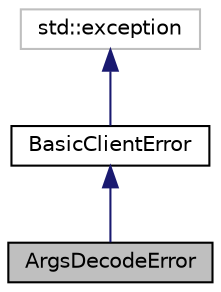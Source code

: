 digraph "ArgsDecodeError"
{
 // LATEX_PDF_SIZE
  edge [fontname="Helvetica",fontsize="10",labelfontname="Helvetica",labelfontsize="10"];
  node [fontname="Helvetica",fontsize="10",shape=record];
  Node1 [label="ArgsDecodeError",height=0.2,width=0.4,color="black", fillcolor="grey75", style="filled", fontcolor="black",tooltip="Класс для обработки ошибок декодирования аргументов."];
  Node2 -> Node1 [dir="back",color="midnightblue",fontsize="10",style="solid",fontname="Helvetica"];
  Node2 [label="BasicClientError",height=0.2,width=0.4,color="black", fillcolor="white", style="filled",URL="$classBasicClientError.html",tooltip="Базовый класс для клиентских ошибок."];
  Node3 -> Node2 [dir="back",color="midnightblue",fontsize="10",style="solid",fontname="Helvetica"];
  Node3 [label="std::exception",height=0.2,width=0.4,color="grey75", fillcolor="white", style="filled",tooltip=" "];
}

